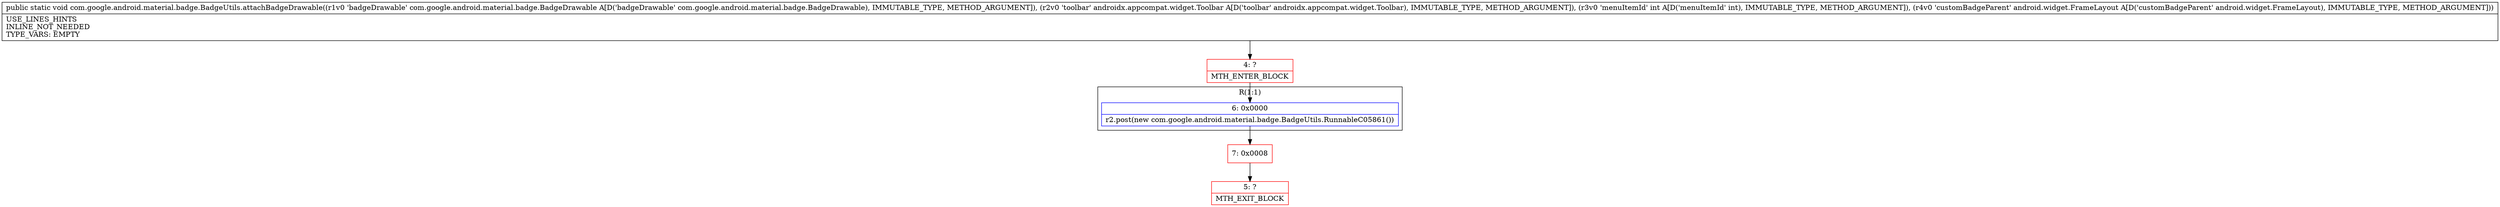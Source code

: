 digraph "CFG forcom.google.android.material.badge.BadgeUtils.attachBadgeDrawable(Lcom\/google\/android\/material\/badge\/BadgeDrawable;Landroidx\/appcompat\/widget\/Toolbar;ILandroid\/widget\/FrameLayout;)V" {
subgraph cluster_Region_1110475723 {
label = "R(1:1)";
node [shape=record,color=blue];
Node_6 [shape=record,label="{6\:\ 0x0000|r2.post(new com.google.android.material.badge.BadgeUtils.RunnableC05861())\l}"];
}
Node_4 [shape=record,color=red,label="{4\:\ ?|MTH_ENTER_BLOCK\l}"];
Node_7 [shape=record,color=red,label="{7\:\ 0x0008}"];
Node_5 [shape=record,color=red,label="{5\:\ ?|MTH_EXIT_BLOCK\l}"];
MethodNode[shape=record,label="{public static void com.google.android.material.badge.BadgeUtils.attachBadgeDrawable((r1v0 'badgeDrawable' com.google.android.material.badge.BadgeDrawable A[D('badgeDrawable' com.google.android.material.badge.BadgeDrawable), IMMUTABLE_TYPE, METHOD_ARGUMENT]), (r2v0 'toolbar' androidx.appcompat.widget.Toolbar A[D('toolbar' androidx.appcompat.widget.Toolbar), IMMUTABLE_TYPE, METHOD_ARGUMENT]), (r3v0 'menuItemId' int A[D('menuItemId' int), IMMUTABLE_TYPE, METHOD_ARGUMENT]), (r4v0 'customBadgeParent' android.widget.FrameLayout A[D('customBadgeParent' android.widget.FrameLayout), IMMUTABLE_TYPE, METHOD_ARGUMENT]))  | USE_LINES_HINTS\lINLINE_NOT_NEEDED\lTYPE_VARS: EMPTY\l}"];
MethodNode -> Node_4;Node_6 -> Node_7;
Node_4 -> Node_6;
Node_7 -> Node_5;
}


